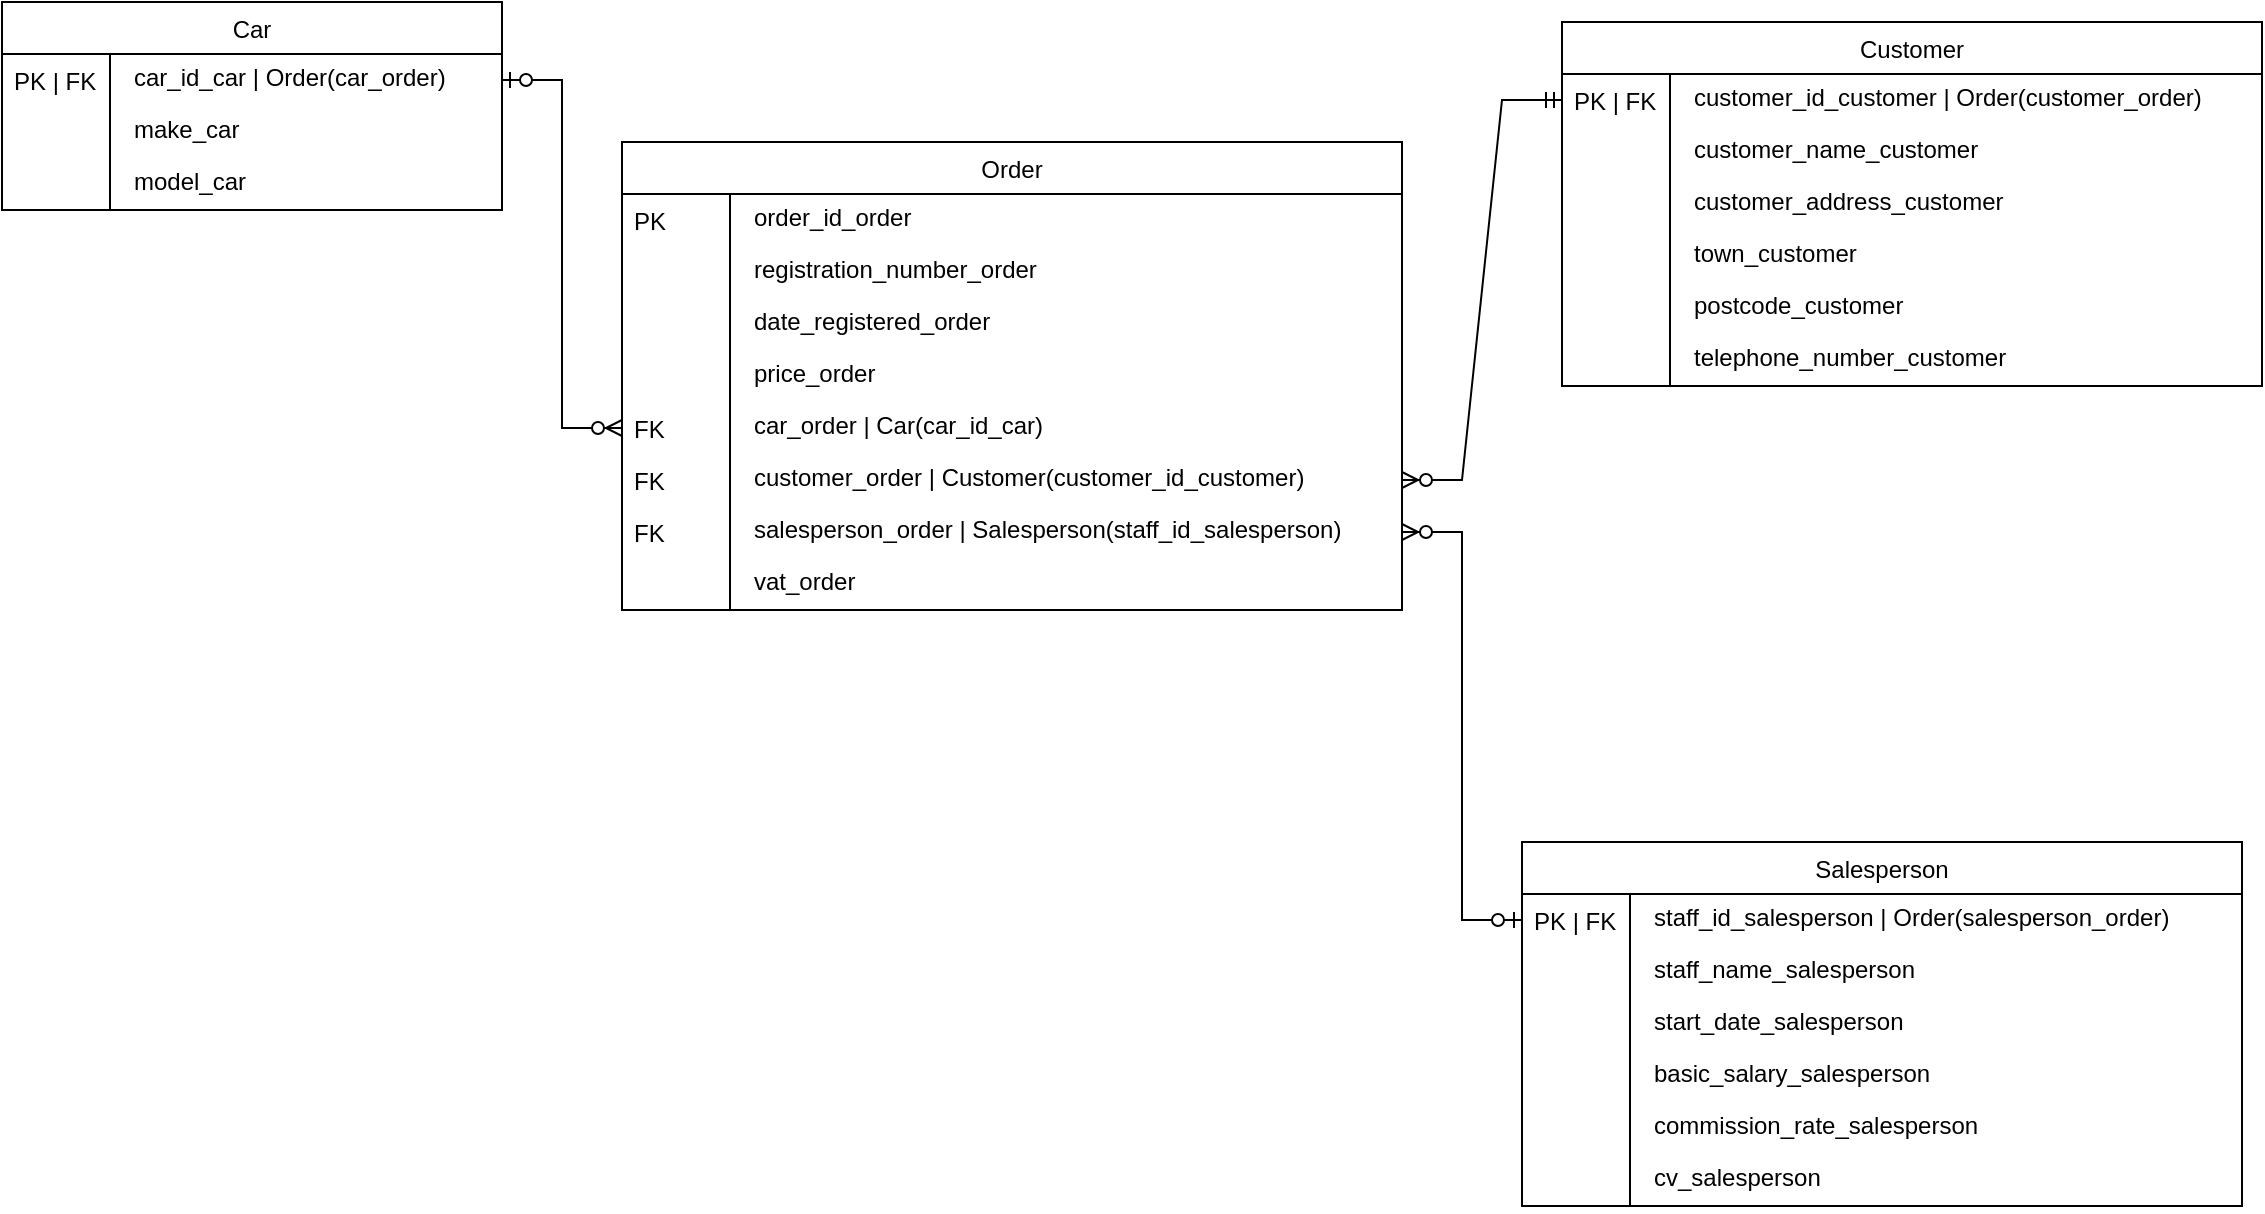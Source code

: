 <mxfile version="25.0.1">
  <diagram name="physical" id="PI55053hh7Sb6xvipYFh">
    <mxGraphModel dx="1363" dy="939" grid="1" gridSize="10" guides="1" tooltips="1" connect="1" arrows="1" fold="1" page="1" pageScale="1" pageWidth="827" pageHeight="1169" math="0" shadow="0">
      <root>
        <mxCell id="F1d5favxkejGPYbdULqx-0" />
        <mxCell id="F1d5favxkejGPYbdULqx-1" parent="F1d5favxkejGPYbdULqx-0" />
        <mxCell id="efy5GZMrG05cCDqIrIyq-150" value="Car" style="swimlane;fontStyle=0;childLayout=stackLayout;horizontal=1;startSize=26;fillColor=default;horizontalStack=0;resizeParent=1;resizeLast=0;collapsible=1;marginBottom=0;swimlaneFillColor=default;align=center;" parent="F1d5favxkejGPYbdULqx-1" vertex="1">
          <mxGeometry y="290" width="250" height="104" as="geometry" />
        </mxCell>
        <mxCell id="efy5GZMrG05cCDqIrIyq-151" value="car_id_car | Order(car_order)" style="shape=partialRectangle;top=0;left=0;right=0;bottom=0;align=left;verticalAlign=top;spacingTop=-2;fillColor=none;spacingLeft=64;spacingRight=4;overflow=hidden;rotatable=0;points=[[0,0.5],[1,0.5]];portConstraint=eastwest;dropTarget=0;" parent="efy5GZMrG05cCDqIrIyq-150" vertex="1">
          <mxGeometry y="26" width="250" height="26" as="geometry" />
        </mxCell>
        <mxCell id="efy5GZMrG05cCDqIrIyq-152" value="PK | FK" style="shape=partialRectangle;top=0;left=0;bottom=0;fillColor=none;align=left;verticalAlign=middle;spacingLeft=4;spacingRight=4;overflow=hidden;rotatable=180;points=[];portConstraint=eastwest;part=1;" parent="efy5GZMrG05cCDqIrIyq-151" vertex="1" connectable="0">
          <mxGeometry width="54" height="26" as="geometry" />
        </mxCell>
        <mxCell id="efy5GZMrG05cCDqIrIyq-153" value="make_car" style="shape=partialRectangle;top=0;left=0;right=0;bottom=0;align=left;verticalAlign=top;spacingTop=-2;fillColor=none;spacingLeft=64;spacingRight=4;overflow=hidden;rotatable=0;points=[[0,0.5],[1,0.5]];portConstraint=eastwest;dropTarget=0;" parent="efy5GZMrG05cCDqIrIyq-150" vertex="1">
          <mxGeometry y="52" width="250" height="26" as="geometry" />
        </mxCell>
        <mxCell id="efy5GZMrG05cCDqIrIyq-154" value="" style="shape=partialRectangle;top=0;left=0;bottom=0;fillColor=none;align=left;verticalAlign=middle;spacingLeft=4;spacingRight=4;overflow=hidden;rotatable=180;points=[];portConstraint=eastwest;part=1;" parent="efy5GZMrG05cCDqIrIyq-153" vertex="1" connectable="0">
          <mxGeometry width="54" height="26" as="geometry" />
        </mxCell>
        <mxCell id="efy5GZMrG05cCDqIrIyq-155" value="model_car" style="shape=partialRectangle;top=0;left=0;right=0;bottom=0;align=left;verticalAlign=top;spacingTop=-2;fillColor=none;spacingLeft=64;spacingRight=4;overflow=hidden;rotatable=0;points=[[0,0.5],[1,0.5]];portConstraint=eastwest;dropTarget=0;" parent="efy5GZMrG05cCDqIrIyq-150" vertex="1">
          <mxGeometry y="78" width="250" height="26" as="geometry" />
        </mxCell>
        <mxCell id="efy5GZMrG05cCDqIrIyq-156" value="" style="shape=partialRectangle;top=0;left=0;bottom=0;fillColor=none;align=left;verticalAlign=middle;spacingLeft=4;spacingRight=4;overflow=hidden;rotatable=180;points=[];portConstraint=eastwest;part=1;" parent="efy5GZMrG05cCDqIrIyq-155" vertex="1" connectable="0">
          <mxGeometry width="54" height="26" as="geometry" />
        </mxCell>
        <mxCell id="efy5GZMrG05cCDqIrIyq-157" value="Customer" style="swimlane;fontStyle=0;childLayout=stackLayout;horizontal=1;startSize=26;fillColor=default;horizontalStack=0;resizeParent=1;resizeLast=0;collapsible=1;marginBottom=0;swimlaneFillColor=default;align=center;" parent="F1d5favxkejGPYbdULqx-1" vertex="1">
          <mxGeometry x="780" y="300" width="350" height="182" as="geometry" />
        </mxCell>
        <mxCell id="efy5GZMrG05cCDqIrIyq-158" value="customer_id_customer | Order(customer_order)" style="shape=partialRectangle;top=0;left=0;right=0;bottom=0;align=left;verticalAlign=top;spacingTop=-2;fillColor=none;spacingLeft=64;spacingRight=4;overflow=hidden;rotatable=0;points=[[0,0.5],[1,0.5]];portConstraint=eastwest;dropTarget=0;" parent="efy5GZMrG05cCDqIrIyq-157" vertex="1">
          <mxGeometry y="26" width="350" height="26" as="geometry" />
        </mxCell>
        <mxCell id="efy5GZMrG05cCDqIrIyq-159" value="PK | FK" style="shape=partialRectangle;top=0;left=0;bottom=0;fillColor=none;align=left;verticalAlign=middle;spacingLeft=4;spacingRight=4;overflow=hidden;rotatable=180;points=[];portConstraint=eastwest;part=1;" parent="efy5GZMrG05cCDqIrIyq-158" vertex="1" connectable="0">
          <mxGeometry width="54" height="26" as="geometry" />
        </mxCell>
        <mxCell id="efy5GZMrG05cCDqIrIyq-160" value="customer_name_customer" style="shape=partialRectangle;top=0;left=0;right=0;bottom=0;align=left;verticalAlign=top;spacingTop=-2;fillColor=none;spacingLeft=64;spacingRight=4;overflow=hidden;rotatable=0;points=[[0,0.5],[1,0.5]];portConstraint=eastwest;dropTarget=0;" parent="efy5GZMrG05cCDqIrIyq-157" vertex="1">
          <mxGeometry y="52" width="350" height="26" as="geometry" />
        </mxCell>
        <mxCell id="efy5GZMrG05cCDqIrIyq-161" value="" style="shape=partialRectangle;top=0;left=0;bottom=0;fillColor=none;align=left;verticalAlign=middle;spacingLeft=4;spacingRight=4;overflow=hidden;rotatable=180;points=[];portConstraint=eastwest;part=1;" parent="efy5GZMrG05cCDqIrIyq-160" vertex="1" connectable="0">
          <mxGeometry width="54" height="26" as="geometry" />
        </mxCell>
        <mxCell id="efy5GZMrG05cCDqIrIyq-162" value="customer_address_customer" style="shape=partialRectangle;top=0;left=0;right=0;bottom=0;align=left;verticalAlign=top;spacingTop=-2;fillColor=none;spacingLeft=64;spacingRight=4;overflow=hidden;rotatable=0;points=[[0,0.5],[1,0.5]];portConstraint=eastwest;dropTarget=0;" parent="efy5GZMrG05cCDqIrIyq-157" vertex="1">
          <mxGeometry y="78" width="350" height="26" as="geometry" />
        </mxCell>
        <mxCell id="efy5GZMrG05cCDqIrIyq-163" value="" style="shape=partialRectangle;top=0;left=0;bottom=0;fillColor=none;align=left;verticalAlign=middle;spacingLeft=4;spacingRight=4;overflow=hidden;rotatable=180;points=[];portConstraint=eastwest;part=1;" parent="efy5GZMrG05cCDqIrIyq-162" vertex="1" connectable="0">
          <mxGeometry width="54" height="26" as="geometry" />
        </mxCell>
        <mxCell id="efy5GZMrG05cCDqIrIyq-164" value="town_customer" style="shape=partialRectangle;top=0;left=0;right=0;bottom=0;align=left;verticalAlign=top;spacingTop=-2;fillColor=none;spacingLeft=64;spacingRight=4;overflow=hidden;rotatable=0;points=[[0,0.5],[1,0.5]];portConstraint=eastwest;dropTarget=0;" parent="efy5GZMrG05cCDqIrIyq-157" vertex="1">
          <mxGeometry y="104" width="350" height="26" as="geometry" />
        </mxCell>
        <mxCell id="efy5GZMrG05cCDqIrIyq-165" value="" style="shape=partialRectangle;top=0;left=0;bottom=0;fillColor=none;align=left;verticalAlign=middle;spacingLeft=4;spacingRight=4;overflow=hidden;rotatable=180;points=[];portConstraint=eastwest;part=1;" parent="efy5GZMrG05cCDqIrIyq-164" vertex="1" connectable="0">
          <mxGeometry width="54" height="26" as="geometry" />
        </mxCell>
        <mxCell id="efy5GZMrG05cCDqIrIyq-166" value="postcode_customer" style="shape=partialRectangle;top=0;left=0;right=0;bottom=0;align=left;verticalAlign=top;spacingTop=-2;fillColor=none;spacingLeft=64;spacingRight=4;overflow=hidden;rotatable=0;points=[[0,0.5],[1,0.5]];portConstraint=eastwest;dropTarget=0;" parent="efy5GZMrG05cCDqIrIyq-157" vertex="1">
          <mxGeometry y="130" width="350" height="26" as="geometry" />
        </mxCell>
        <mxCell id="efy5GZMrG05cCDqIrIyq-167" value="" style="shape=partialRectangle;top=0;left=0;bottom=0;fillColor=none;align=left;verticalAlign=middle;spacingLeft=4;spacingRight=4;overflow=hidden;rotatable=180;points=[];portConstraint=eastwest;part=1;" parent="efy5GZMrG05cCDqIrIyq-166" vertex="1" connectable="0">
          <mxGeometry width="54" height="26" as="geometry" />
        </mxCell>
        <mxCell id="efy5GZMrG05cCDqIrIyq-168" value="telephone_number_customer" style="shape=partialRectangle;top=0;left=0;right=0;bottom=0;align=left;verticalAlign=top;spacingTop=-2;fillColor=none;spacingLeft=64;spacingRight=4;overflow=hidden;rotatable=0;points=[[0,0.5],[1,0.5]];portConstraint=eastwest;dropTarget=0;" parent="efy5GZMrG05cCDqIrIyq-157" vertex="1">
          <mxGeometry y="156" width="350" height="26" as="geometry" />
        </mxCell>
        <mxCell id="efy5GZMrG05cCDqIrIyq-169" value="" style="shape=partialRectangle;top=0;left=0;bottom=0;fillColor=none;align=left;verticalAlign=middle;spacingLeft=4;spacingRight=4;overflow=hidden;rotatable=180;points=[];portConstraint=eastwest;part=1;" parent="efy5GZMrG05cCDqIrIyq-168" vertex="1" connectable="0">
          <mxGeometry width="54" height="26" as="geometry" />
        </mxCell>
        <mxCell id="efy5GZMrG05cCDqIrIyq-170" value="Salesperson" style="swimlane;fontStyle=0;childLayout=stackLayout;horizontal=1;startSize=26;fillColor=default;horizontalStack=0;resizeParent=1;resizeLast=0;collapsible=1;marginBottom=0;swimlaneFillColor=default;align=center;" parent="F1d5favxkejGPYbdULqx-1" vertex="1">
          <mxGeometry x="760" y="710" width="360" height="182" as="geometry" />
        </mxCell>
        <mxCell id="efy5GZMrG05cCDqIrIyq-171" value="staff_id_salesperson | Order(salesperson_order)" style="shape=partialRectangle;top=0;left=0;right=0;bottom=0;align=left;verticalAlign=top;spacingTop=-2;fillColor=none;spacingLeft=64;spacingRight=4;overflow=hidden;rotatable=0;points=[[0,0.5],[1,0.5]];portConstraint=eastwest;dropTarget=0;" parent="efy5GZMrG05cCDqIrIyq-170" vertex="1">
          <mxGeometry y="26" width="360" height="26" as="geometry" />
        </mxCell>
        <mxCell id="efy5GZMrG05cCDqIrIyq-172" value="PK | FK" style="shape=partialRectangle;top=0;left=0;bottom=0;fillColor=none;align=left;verticalAlign=middle;spacingLeft=4;spacingRight=4;overflow=hidden;rotatable=180;points=[];portConstraint=eastwest;part=1;" parent="efy5GZMrG05cCDqIrIyq-171" vertex="1" connectable="0">
          <mxGeometry width="54" height="26" as="geometry" />
        </mxCell>
        <mxCell id="efy5GZMrG05cCDqIrIyq-173" value="staff_name_salesperson" style="shape=partialRectangle;top=0;left=0;right=0;bottom=0;align=left;verticalAlign=top;spacingTop=-2;fillColor=none;spacingLeft=64;spacingRight=4;overflow=hidden;rotatable=0;points=[[0,0.5],[1,0.5]];portConstraint=eastwest;dropTarget=0;" parent="efy5GZMrG05cCDqIrIyq-170" vertex="1">
          <mxGeometry y="52" width="360" height="26" as="geometry" />
        </mxCell>
        <mxCell id="efy5GZMrG05cCDqIrIyq-174" value="" style="shape=partialRectangle;top=0;left=0;bottom=0;fillColor=none;align=left;verticalAlign=middle;spacingLeft=4;spacingRight=4;overflow=hidden;rotatable=180;points=[];portConstraint=eastwest;part=1;" parent="efy5GZMrG05cCDqIrIyq-173" vertex="1" connectable="0">
          <mxGeometry width="54" height="26" as="geometry" />
        </mxCell>
        <mxCell id="efy5GZMrG05cCDqIrIyq-175" value="start_date_salesperson" style="shape=partialRectangle;top=0;left=0;right=0;bottom=0;align=left;verticalAlign=top;spacingTop=-2;fillColor=none;spacingLeft=64;spacingRight=4;overflow=hidden;rotatable=0;points=[[0,0.5],[1,0.5]];portConstraint=eastwest;dropTarget=0;" parent="efy5GZMrG05cCDqIrIyq-170" vertex="1">
          <mxGeometry y="78" width="360" height="26" as="geometry" />
        </mxCell>
        <mxCell id="efy5GZMrG05cCDqIrIyq-176" value="" style="shape=partialRectangle;top=0;left=0;bottom=0;fillColor=none;align=left;verticalAlign=middle;spacingLeft=4;spacingRight=4;overflow=hidden;rotatable=180;points=[];portConstraint=eastwest;part=1;" parent="efy5GZMrG05cCDqIrIyq-175" vertex="1" connectable="0">
          <mxGeometry width="54" height="26" as="geometry" />
        </mxCell>
        <mxCell id="efy5GZMrG05cCDqIrIyq-177" value="basic_salary_salesperson" style="shape=partialRectangle;top=0;left=0;right=0;bottom=0;align=left;verticalAlign=top;spacingTop=-2;fillColor=none;spacingLeft=64;spacingRight=4;overflow=hidden;rotatable=0;points=[[0,0.5],[1,0.5]];portConstraint=eastwest;dropTarget=0;" parent="efy5GZMrG05cCDqIrIyq-170" vertex="1">
          <mxGeometry y="104" width="360" height="26" as="geometry" />
        </mxCell>
        <mxCell id="efy5GZMrG05cCDqIrIyq-178" value="" style="shape=partialRectangle;top=0;left=0;bottom=0;fillColor=none;align=left;verticalAlign=middle;spacingLeft=4;spacingRight=4;overflow=hidden;rotatable=180;points=[];portConstraint=eastwest;part=1;" parent="efy5GZMrG05cCDqIrIyq-177" vertex="1" connectable="0">
          <mxGeometry width="54" height="26" as="geometry" />
        </mxCell>
        <mxCell id="efy5GZMrG05cCDqIrIyq-179" value="commission_rate_salesperson" style="shape=partialRectangle;top=0;left=0;right=0;bottom=0;align=left;verticalAlign=top;spacingTop=-2;fillColor=none;spacingLeft=64;spacingRight=4;overflow=hidden;rotatable=0;points=[[0,0.5],[1,0.5]];portConstraint=eastwest;dropTarget=0;" parent="efy5GZMrG05cCDqIrIyq-170" vertex="1">
          <mxGeometry y="130" width="360" height="26" as="geometry" />
        </mxCell>
        <mxCell id="efy5GZMrG05cCDqIrIyq-180" value="" style="shape=partialRectangle;top=0;left=0;bottom=0;fillColor=none;align=left;verticalAlign=middle;spacingLeft=4;spacingRight=4;overflow=hidden;rotatable=180;points=[];portConstraint=eastwest;part=1;" parent="efy5GZMrG05cCDqIrIyq-179" vertex="1" connectable="0">
          <mxGeometry width="54" height="26" as="geometry" />
        </mxCell>
        <mxCell id="efy5GZMrG05cCDqIrIyq-181" value="cv_salesperson" style="shape=partialRectangle;top=0;left=0;right=0;bottom=0;align=left;verticalAlign=top;spacingTop=-2;fillColor=none;spacingLeft=64;spacingRight=4;overflow=hidden;rotatable=0;points=[[0,0.5],[1,0.5]];portConstraint=eastwest;dropTarget=0;" parent="efy5GZMrG05cCDqIrIyq-170" vertex="1">
          <mxGeometry y="156" width="360" height="26" as="geometry" />
        </mxCell>
        <mxCell id="efy5GZMrG05cCDqIrIyq-182" value="" style="shape=partialRectangle;top=0;left=0;bottom=0;fillColor=none;align=left;verticalAlign=middle;spacingLeft=4;spacingRight=4;overflow=hidden;rotatable=180;points=[];portConstraint=eastwest;part=1;" parent="efy5GZMrG05cCDqIrIyq-181" vertex="1" connectable="0">
          <mxGeometry width="54" height="26" as="geometry" />
        </mxCell>
        <mxCell id="efy5GZMrG05cCDqIrIyq-183" value="Order" style="swimlane;fontStyle=0;childLayout=stackLayout;horizontal=1;startSize=26;fillColor=default;horizontalStack=0;resizeParent=1;resizeLast=0;collapsible=1;marginBottom=0;swimlaneFillColor=default;align=center;" parent="F1d5favxkejGPYbdULqx-1" vertex="1">
          <mxGeometry x="310" y="360" width="390" height="234" as="geometry" />
        </mxCell>
        <mxCell id="efy5GZMrG05cCDqIrIyq-184" value="order_id_order" style="shape=partialRectangle;top=0;left=0;right=0;bottom=0;align=left;verticalAlign=top;spacingTop=-2;fillColor=none;spacingLeft=64;spacingRight=4;overflow=hidden;rotatable=0;points=[[0,0.5],[1,0.5]];portConstraint=eastwest;dropTarget=0;" parent="efy5GZMrG05cCDqIrIyq-183" vertex="1">
          <mxGeometry y="26" width="390" height="26" as="geometry" />
        </mxCell>
        <mxCell id="efy5GZMrG05cCDqIrIyq-185" value="PK" style="shape=partialRectangle;top=0;left=0;bottom=0;fillColor=none;align=left;verticalAlign=middle;spacingLeft=4;spacingRight=4;overflow=hidden;rotatable=180;points=[];portConstraint=eastwest;part=1;" parent="efy5GZMrG05cCDqIrIyq-184" vertex="1" connectable="0">
          <mxGeometry width="54" height="26" as="geometry" />
        </mxCell>
        <mxCell id="efy5GZMrG05cCDqIrIyq-186" value="registration_number_order" style="shape=partialRectangle;top=0;left=0;right=0;bottom=0;align=left;verticalAlign=top;spacingTop=-2;fillColor=none;spacingLeft=64;spacingRight=4;overflow=hidden;rotatable=0;points=[[0,0.5],[1,0.5]];portConstraint=eastwest;dropTarget=0;" parent="efy5GZMrG05cCDqIrIyq-183" vertex="1">
          <mxGeometry y="52" width="390" height="26" as="geometry" />
        </mxCell>
        <mxCell id="efy5GZMrG05cCDqIrIyq-187" value="" style="shape=partialRectangle;top=0;left=0;bottom=0;fillColor=none;align=left;verticalAlign=middle;spacingLeft=4;spacingRight=4;overflow=hidden;rotatable=180;points=[];portConstraint=eastwest;part=1;" parent="efy5GZMrG05cCDqIrIyq-186" vertex="1" connectable="0">
          <mxGeometry width="54" height="26" as="geometry" />
        </mxCell>
        <mxCell id="efy5GZMrG05cCDqIrIyq-188" value="date_registered_order" style="shape=partialRectangle;top=0;left=0;right=0;bottom=0;align=left;verticalAlign=top;spacingTop=-2;fillColor=none;spacingLeft=64;spacingRight=4;overflow=hidden;rotatable=0;points=[[0,0.5],[1,0.5]];portConstraint=eastwest;dropTarget=0;" parent="efy5GZMrG05cCDqIrIyq-183" vertex="1">
          <mxGeometry y="78" width="390" height="26" as="geometry" />
        </mxCell>
        <mxCell id="efy5GZMrG05cCDqIrIyq-189" value="" style="shape=partialRectangle;top=0;left=0;bottom=0;fillColor=none;align=left;verticalAlign=middle;spacingLeft=4;spacingRight=4;overflow=hidden;rotatable=180;points=[];portConstraint=eastwest;part=1;" parent="efy5GZMrG05cCDqIrIyq-188" vertex="1" connectable="0">
          <mxGeometry width="54" height="26" as="geometry" />
        </mxCell>
        <mxCell id="efy5GZMrG05cCDqIrIyq-190" value="price_order" style="shape=partialRectangle;top=0;left=0;right=0;bottom=0;align=left;verticalAlign=top;spacingTop=-2;fillColor=none;spacingLeft=64;spacingRight=4;overflow=hidden;rotatable=0;points=[[0,0.5],[1,0.5]];portConstraint=eastwest;dropTarget=0;" parent="efy5GZMrG05cCDqIrIyq-183" vertex="1">
          <mxGeometry y="104" width="390" height="26" as="geometry" />
        </mxCell>
        <mxCell id="efy5GZMrG05cCDqIrIyq-191" value="" style="shape=partialRectangle;top=0;left=0;bottom=0;fillColor=none;align=left;verticalAlign=middle;spacingLeft=4;spacingRight=4;overflow=hidden;rotatable=180;points=[];portConstraint=eastwest;part=1;" parent="efy5GZMrG05cCDqIrIyq-190" vertex="1" connectable="0">
          <mxGeometry width="54" height="26" as="geometry" />
        </mxCell>
        <mxCell id="efy5GZMrG05cCDqIrIyq-192" value="car_order | Car(car_id_car)" style="shape=partialRectangle;top=0;left=0;right=0;bottom=0;align=left;verticalAlign=top;spacingTop=-2;fillColor=none;spacingLeft=64;spacingRight=4;overflow=hidden;rotatable=0;points=[[0,0.5],[1,0.5]];portConstraint=eastwest;dropTarget=0;" parent="efy5GZMrG05cCDqIrIyq-183" vertex="1">
          <mxGeometry y="130" width="390" height="26" as="geometry" />
        </mxCell>
        <mxCell id="efy5GZMrG05cCDqIrIyq-193" value="FK" style="shape=partialRectangle;top=0;left=0;bottom=0;fillColor=none;align=left;verticalAlign=middle;spacingLeft=4;spacingRight=4;overflow=hidden;rotatable=180;points=[];portConstraint=eastwest;part=1;" parent="efy5GZMrG05cCDqIrIyq-192" vertex="1" connectable="0">
          <mxGeometry width="54" height="26" as="geometry" />
        </mxCell>
        <mxCell id="efy5GZMrG05cCDqIrIyq-194" value="customer_order | Customer(customer_id_customer)" style="shape=partialRectangle;top=0;left=0;right=0;bottom=0;align=left;verticalAlign=top;spacingTop=-2;fillColor=none;spacingLeft=64;spacingRight=4;overflow=hidden;rotatable=0;points=[[0,0.5],[1,0.5]];portConstraint=eastwest;dropTarget=0;" parent="efy5GZMrG05cCDqIrIyq-183" vertex="1">
          <mxGeometry y="156" width="390" height="26" as="geometry" />
        </mxCell>
        <mxCell id="efy5GZMrG05cCDqIrIyq-195" value="FK" style="shape=partialRectangle;top=0;left=0;bottom=0;fillColor=none;align=left;verticalAlign=middle;spacingLeft=4;spacingRight=4;overflow=hidden;rotatable=180;points=[];portConstraint=eastwest;part=1;" parent="efy5GZMrG05cCDqIrIyq-194" vertex="1" connectable="0">
          <mxGeometry width="54" height="26" as="geometry" />
        </mxCell>
        <mxCell id="efy5GZMrG05cCDqIrIyq-196" value="salesperson_order | Salesperson(staff_id_salesperson)" style="shape=partialRectangle;top=0;left=0;right=0;bottom=0;align=left;verticalAlign=top;spacingTop=-2;fillColor=none;spacingLeft=64;spacingRight=4;overflow=hidden;rotatable=0;points=[[0,0.5],[1,0.5]];portConstraint=eastwest;dropTarget=0;" parent="efy5GZMrG05cCDqIrIyq-183" vertex="1">
          <mxGeometry y="182" width="390" height="26" as="geometry" />
        </mxCell>
        <mxCell id="efy5GZMrG05cCDqIrIyq-197" value="FK" style="shape=partialRectangle;top=0;left=0;bottom=0;fillColor=none;align=left;verticalAlign=middle;spacingLeft=4;spacingRight=4;overflow=hidden;rotatable=180;points=[];portConstraint=eastwest;part=1;" parent="efy5GZMrG05cCDqIrIyq-196" vertex="1" connectable="0">
          <mxGeometry width="54" height="26" as="geometry" />
        </mxCell>
        <mxCell id="efy5GZMrG05cCDqIrIyq-198" value="vat_order" style="shape=partialRectangle;top=0;left=0;right=0;bottom=0;align=left;verticalAlign=top;spacingTop=-2;fillColor=none;spacingLeft=64;spacingRight=4;overflow=hidden;rotatable=0;points=[[0,0.5],[1,0.5]];portConstraint=eastwest;dropTarget=0;" parent="efy5GZMrG05cCDqIrIyq-183" vertex="1">
          <mxGeometry y="208" width="390" height="26" as="geometry" />
        </mxCell>
        <mxCell id="efy5GZMrG05cCDqIrIyq-199" value="" style="shape=partialRectangle;top=0;left=0;bottom=0;fillColor=none;align=left;verticalAlign=middle;spacingLeft=4;spacingRight=4;overflow=hidden;rotatable=180;points=[];portConstraint=eastwest;part=1;" parent="efy5GZMrG05cCDqIrIyq-198" vertex="1" connectable="0">
          <mxGeometry width="54" height="26" as="geometry" />
        </mxCell>
        <mxCell id="efy5GZMrG05cCDqIrIyq-200" value="" style="edgeStyle=entityRelationEdgeStyle;fontSize=12;html=1;endArrow=ERzeroToMany;startArrow=ERzeroToOne;rounded=0;exitX=1;exitY=0.5;exitDx=0;exitDy=0;entryX=0;entryY=0.5;entryDx=0;entryDy=0;" parent="F1d5favxkejGPYbdULqx-1" source="efy5GZMrG05cCDqIrIyq-151" target="efy5GZMrG05cCDqIrIyq-192" edge="1">
          <mxGeometry width="100" height="100" relative="1" as="geometry">
            <mxPoint x="190" y="560" as="sourcePoint" />
            <mxPoint x="290" y="460" as="targetPoint" />
          </mxGeometry>
        </mxCell>
        <mxCell id="efy5GZMrG05cCDqIrIyq-208" value="" style="edgeStyle=entityRelationEdgeStyle;fontSize=12;html=1;endArrow=ERzeroToMany;startArrow=ERmandOne;rounded=0;entryX=1;entryY=0.5;entryDx=0;entryDy=0;exitX=0;exitY=0.5;exitDx=0;exitDy=0;" parent="F1d5favxkejGPYbdULqx-1" source="efy5GZMrG05cCDqIrIyq-158" target="efy5GZMrG05cCDqIrIyq-194" edge="1">
          <mxGeometry width="100" height="100" relative="1" as="geometry">
            <mxPoint x="870" y="564" as="sourcePoint" />
            <mxPoint x="810" y="380.0" as="targetPoint" />
            <Array as="points">
              <mxPoint x="110" y="555" />
              <mxPoint x="800" y="380" />
            </Array>
          </mxGeometry>
        </mxCell>
        <mxCell id="efy5GZMrG05cCDqIrIyq-205" value="" style="edgeStyle=entityRelationEdgeStyle;fontSize=12;html=1;endArrow=ERzeroToMany;startArrow=ERzeroToOne;rounded=0;entryX=1;entryY=0.5;entryDx=0;entryDy=0;exitX=0;exitY=0.5;exitDx=0;exitDy=0;" parent="F1d5favxkejGPYbdULqx-1" source="efy5GZMrG05cCDqIrIyq-171" target="efy5GZMrG05cCDqIrIyq-196" edge="1">
          <mxGeometry width="100" height="100" relative="1" as="geometry">
            <mxPoint x="980" y="480" as="sourcePoint" />
            <mxPoint x="770" y="610" as="targetPoint" />
            <Array as="points">
              <mxPoint x="870" y="840" />
              <mxPoint x="840" y="650" />
              <mxPoint x="850" y="750" />
              <mxPoint x="810" y="730" />
              <mxPoint x="710" y="640" />
            </Array>
          </mxGeometry>
        </mxCell>
      </root>
    </mxGraphModel>
  </diagram>
</mxfile>
